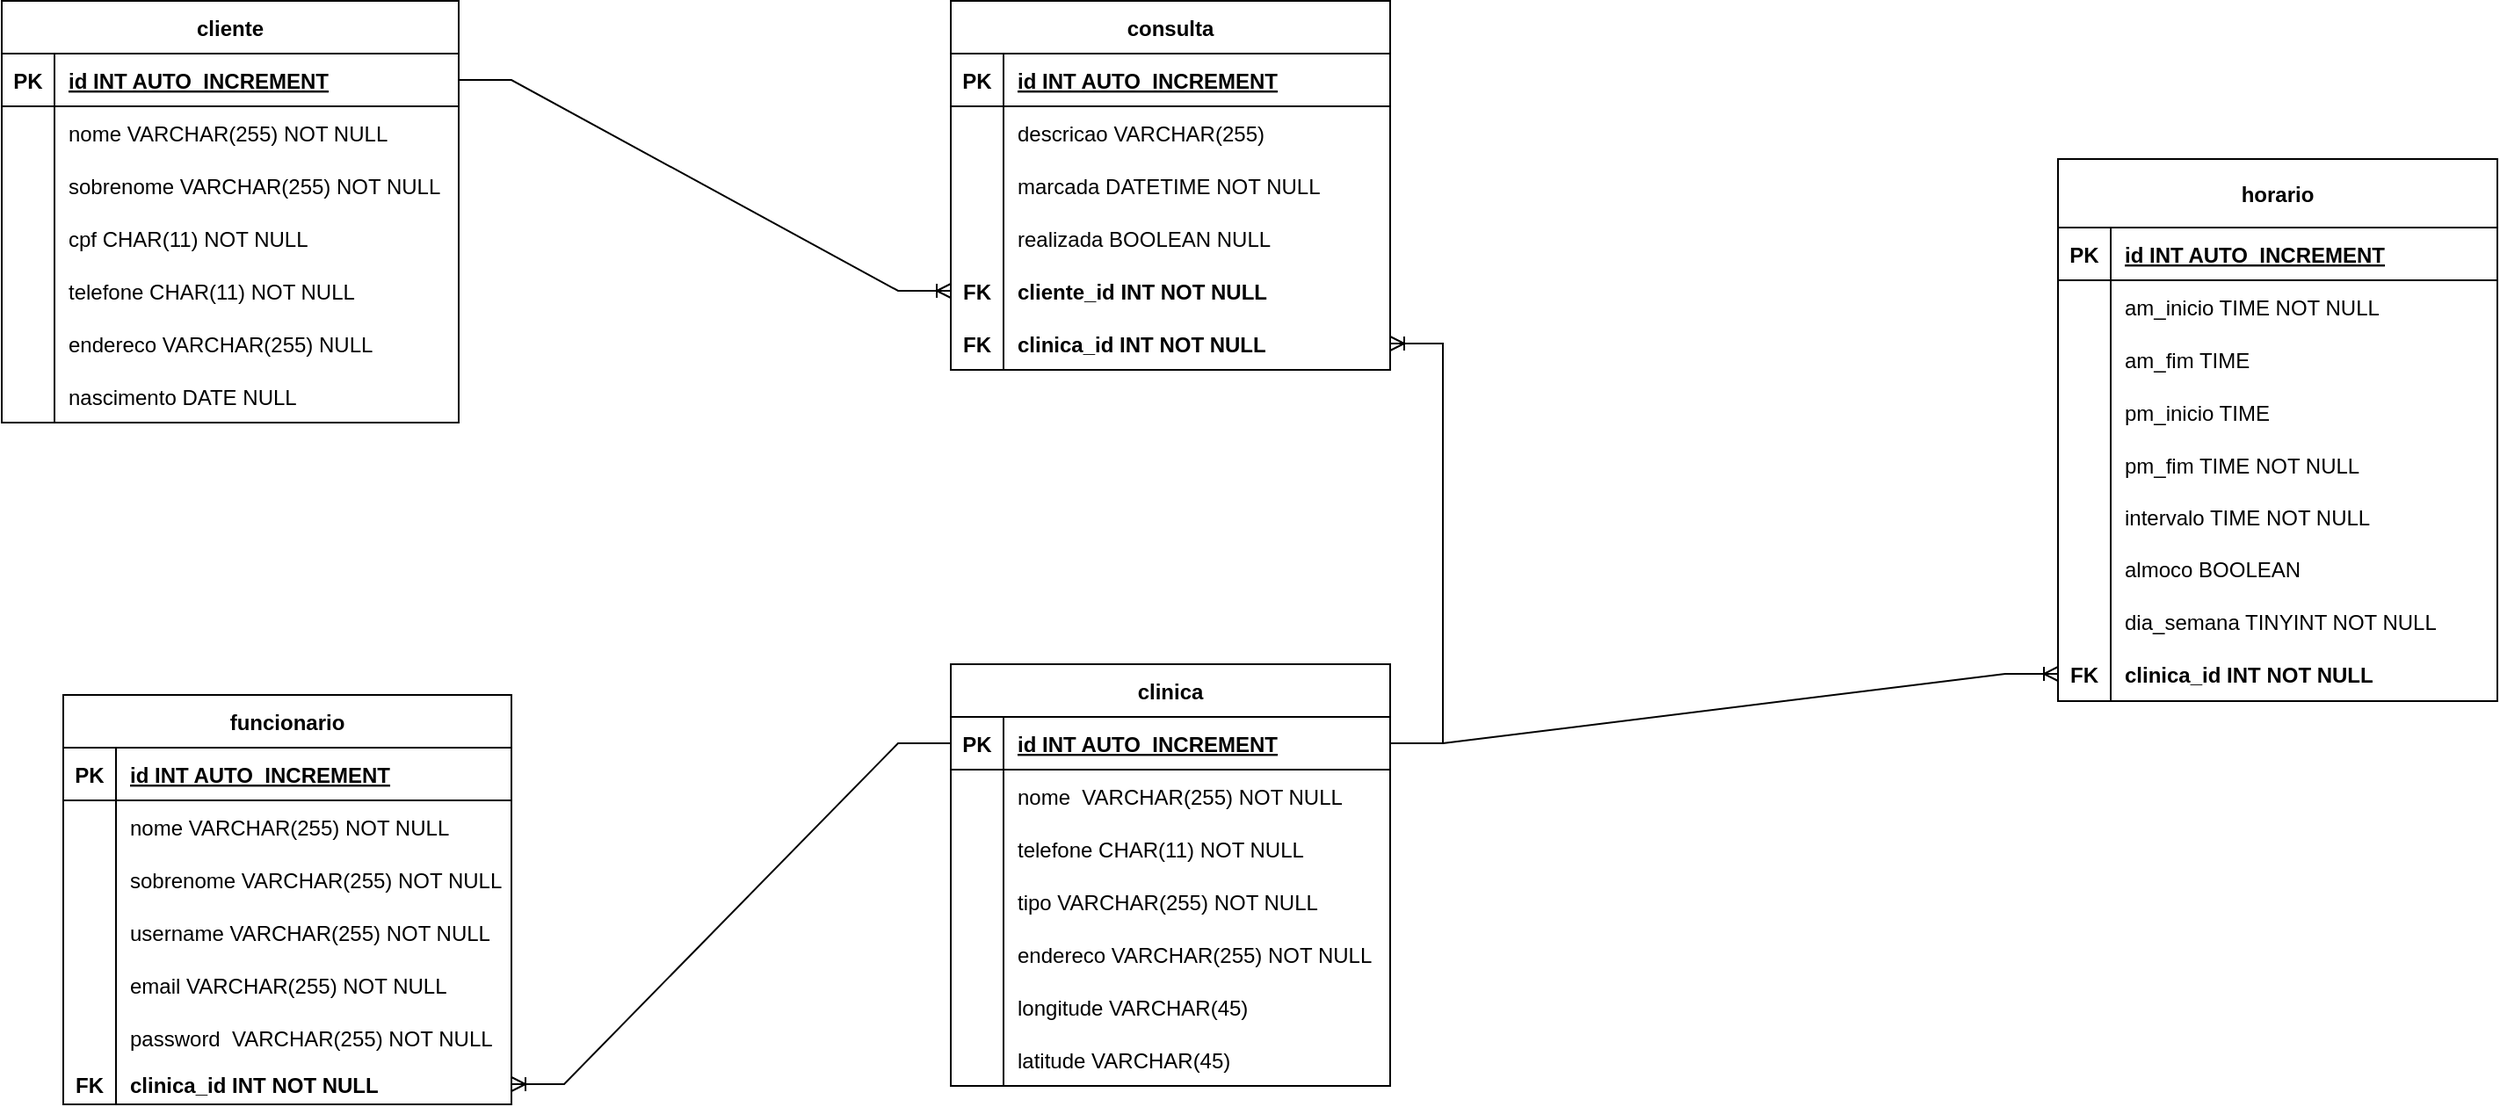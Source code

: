<mxfile version="15.8.2" type="google"><diagram id="R2lEEEUBdFMjLlhIrx00" name="MER"><mxGraphModel dx="868" dy="455" grid="1" gridSize="10" guides="1" tooltips="1" connect="1" arrows="1" fold="1" page="1" pageScale="1" pageWidth="850" pageHeight="1100" math="0" shadow="0" extFonts="Permanent Marker^https://fonts.googleapis.com/css?family=Permanent+Marker"><root><mxCell id="0"/><mxCell id="1" parent="0"/><mxCell id="C-vyLk0tnHw3VtMMgP7b-2" value="consulta" style="shape=table;startSize=30;container=1;collapsible=1;childLayout=tableLayout;fixedRows=1;rowLines=0;fontStyle=1;align=center;resizeLast=1;" parent="1" vertex="1"><mxGeometry x="1270" y="472.5" width="250" height="210" as="geometry"/></mxCell><mxCell id="C-vyLk0tnHw3VtMMgP7b-3" value="" style="shape=partialRectangle;collapsible=0;dropTarget=0;pointerEvents=0;fillColor=none;points=[[0,0.5],[1,0.5]];portConstraint=eastwest;top=0;left=0;right=0;bottom=1;" parent="C-vyLk0tnHw3VtMMgP7b-2" vertex="1"><mxGeometry y="30" width="250" height="30" as="geometry"/></mxCell><mxCell id="C-vyLk0tnHw3VtMMgP7b-4" value="PK" style="shape=partialRectangle;overflow=hidden;connectable=0;fillColor=none;top=0;left=0;bottom=0;right=0;fontStyle=1;" parent="C-vyLk0tnHw3VtMMgP7b-3" vertex="1"><mxGeometry width="30" height="30" as="geometry"><mxRectangle width="30" height="30" as="alternateBounds"/></mxGeometry></mxCell><mxCell id="C-vyLk0tnHw3VtMMgP7b-5" value="id INT AUTO_INCREMENT" style="shape=partialRectangle;overflow=hidden;connectable=0;fillColor=none;top=0;left=0;bottom=0;right=0;align=left;spacingLeft=6;fontStyle=5;" parent="C-vyLk0tnHw3VtMMgP7b-3" vertex="1"><mxGeometry x="30" width="220" height="30" as="geometry"><mxRectangle width="220" height="30" as="alternateBounds"/></mxGeometry></mxCell><mxCell id="Jrg6y_18fhUynGWBu3-9-132" value="" style="shape=partialRectangle;collapsible=0;dropTarget=0;pointerEvents=0;fillColor=none;points=[[0,0.5],[1,0.5]];portConstraint=eastwest;top=0;left=0;right=0;bottom=0;" parent="C-vyLk0tnHw3VtMMgP7b-2" vertex="1"><mxGeometry y="60" width="250" height="30" as="geometry"/></mxCell><mxCell id="Jrg6y_18fhUynGWBu3-9-133" value="" style="shape=partialRectangle;overflow=hidden;connectable=0;fillColor=none;top=0;left=0;bottom=0;right=0;" parent="Jrg6y_18fhUynGWBu3-9-132" vertex="1"><mxGeometry width="30" height="30" as="geometry"><mxRectangle width="30" height="30" as="alternateBounds"/></mxGeometry></mxCell><mxCell id="Jrg6y_18fhUynGWBu3-9-134" value="descricao VARCHAR(255)" style="shape=partialRectangle;overflow=hidden;connectable=0;fillColor=none;top=0;left=0;bottom=0;right=0;align=left;spacingLeft=6;" parent="Jrg6y_18fhUynGWBu3-9-132" vertex="1"><mxGeometry x="30" width="220" height="30" as="geometry"><mxRectangle width="220" height="30" as="alternateBounds"/></mxGeometry></mxCell><mxCell id="mAYj806wNg848ZsObqu0-6" value="" style="shape=partialRectangle;collapsible=0;dropTarget=0;pointerEvents=0;fillColor=none;points=[[0,0.5],[1,0.5]];portConstraint=eastwest;top=0;left=0;right=0;bottom=0;" parent="C-vyLk0tnHw3VtMMgP7b-2" vertex="1"><mxGeometry y="90" width="250" height="30" as="geometry"/></mxCell><mxCell id="mAYj806wNg848ZsObqu0-7" value="" style="shape=partialRectangle;overflow=hidden;connectable=0;fillColor=none;top=0;left=0;bottom=0;right=0;" parent="mAYj806wNg848ZsObqu0-6" vertex="1"><mxGeometry width="30" height="30" as="geometry"><mxRectangle width="30" height="30" as="alternateBounds"/></mxGeometry></mxCell><mxCell id="mAYj806wNg848ZsObqu0-8" value="marcada DATETIME NOT NULL" style="shape=partialRectangle;overflow=hidden;connectable=0;fillColor=none;top=0;left=0;bottom=0;right=0;align=left;spacingLeft=6;" parent="mAYj806wNg848ZsObqu0-6" vertex="1"><mxGeometry x="30" width="220" height="30" as="geometry"><mxRectangle width="220" height="30" as="alternateBounds"/></mxGeometry></mxCell><mxCell id="Jrg6y_18fhUynGWBu3-9-147" value="" style="shape=partialRectangle;collapsible=0;dropTarget=0;pointerEvents=0;fillColor=none;points=[[0,0.5],[1,0.5]];portConstraint=eastwest;top=0;left=0;right=0;bottom=0;" parent="C-vyLk0tnHw3VtMMgP7b-2" vertex="1"><mxGeometry y="120" width="250" height="30" as="geometry"/></mxCell><mxCell id="Jrg6y_18fhUynGWBu3-9-148" value="" style="shape=partialRectangle;overflow=hidden;connectable=0;fillColor=none;top=0;left=0;bottom=0;right=0;" parent="Jrg6y_18fhUynGWBu3-9-147" vertex="1"><mxGeometry width="30" height="30" as="geometry"><mxRectangle width="30" height="30" as="alternateBounds"/></mxGeometry></mxCell><mxCell id="Jrg6y_18fhUynGWBu3-9-149" value="realizada BOOLEAN NULL" style="shape=partialRectangle;overflow=hidden;connectable=0;fillColor=none;top=0;left=0;bottom=0;right=0;align=left;spacingLeft=6;" parent="Jrg6y_18fhUynGWBu3-9-147" vertex="1"><mxGeometry x="30" width="220" height="30" as="geometry"><mxRectangle width="220" height="30" as="alternateBounds"/></mxGeometry></mxCell><mxCell id="C-vyLk0tnHw3VtMMgP7b-6" value="" style="shape=partialRectangle;collapsible=0;dropTarget=0;pointerEvents=0;fillColor=none;points=[[0,0.5],[1,0.5]];portConstraint=eastwest;top=0;left=0;right=0;bottom=0;" parent="C-vyLk0tnHw3VtMMgP7b-2" vertex="1"><mxGeometry y="150" width="250" height="30" as="geometry"/></mxCell><mxCell id="C-vyLk0tnHw3VtMMgP7b-7" value="FK" style="shape=partialRectangle;overflow=hidden;connectable=0;fillColor=none;top=0;left=0;bottom=0;right=0;fontStyle=1" parent="C-vyLk0tnHw3VtMMgP7b-6" vertex="1"><mxGeometry width="30" height="30" as="geometry"><mxRectangle width="30" height="30" as="alternateBounds"/></mxGeometry></mxCell><mxCell id="C-vyLk0tnHw3VtMMgP7b-8" value="cliente_id INT NOT NULL    " style="shape=partialRectangle;overflow=hidden;connectable=0;fillColor=none;top=0;left=0;bottom=0;right=0;align=left;spacingLeft=6;fontStyle=1" parent="C-vyLk0tnHw3VtMMgP7b-6" vertex="1"><mxGeometry x="30" width="220" height="30" as="geometry"><mxRectangle width="220" height="30" as="alternateBounds"/></mxGeometry></mxCell><mxCell id="C-vyLk0tnHw3VtMMgP7b-9" value="" style="shape=partialRectangle;collapsible=0;dropTarget=0;pointerEvents=0;fillColor=none;points=[[0,0.5],[1,0.5]];portConstraint=eastwest;top=0;left=0;right=0;bottom=0;" parent="C-vyLk0tnHw3VtMMgP7b-2" vertex="1"><mxGeometry y="180" width="250" height="30" as="geometry"/></mxCell><mxCell id="C-vyLk0tnHw3VtMMgP7b-10" value="FK" style="shape=partialRectangle;overflow=hidden;connectable=0;fillColor=none;top=0;left=0;bottom=0;right=0;fontStyle=1" parent="C-vyLk0tnHw3VtMMgP7b-9" vertex="1"><mxGeometry width="30" height="30" as="geometry"><mxRectangle width="30" height="30" as="alternateBounds"/></mxGeometry></mxCell><mxCell id="C-vyLk0tnHw3VtMMgP7b-11" value="clinica_id INT NOT NULL" style="shape=partialRectangle;overflow=hidden;connectable=0;fillColor=none;top=0;left=0;bottom=0;right=0;align=left;spacingLeft=6;fontStyle=1" parent="C-vyLk0tnHw3VtMMgP7b-9" vertex="1"><mxGeometry x="30" width="220" height="30" as="geometry"><mxRectangle width="220" height="30" as="alternateBounds"/></mxGeometry></mxCell><mxCell id="C-vyLk0tnHw3VtMMgP7b-23" value="cliente" style="shape=table;startSize=30;container=1;collapsible=1;childLayout=tableLayout;fixedRows=1;rowLines=0;fontStyle=1;align=center;resizeLast=1;" parent="1" vertex="1"><mxGeometry x="730" y="472.5" width="260" height="240" as="geometry"><mxRectangle x="750" y="467.5" width="70" height="30" as="alternateBounds"/></mxGeometry></mxCell><mxCell id="C-vyLk0tnHw3VtMMgP7b-24" value="" style="shape=partialRectangle;collapsible=0;dropTarget=0;pointerEvents=0;fillColor=none;points=[[0,0.5],[1,0.5]];portConstraint=eastwest;top=0;left=0;right=0;bottom=1;" parent="C-vyLk0tnHw3VtMMgP7b-23" vertex="1"><mxGeometry y="30" width="260" height="30" as="geometry"/></mxCell><mxCell id="C-vyLk0tnHw3VtMMgP7b-25" value="PK" style="shape=partialRectangle;overflow=hidden;connectable=0;fillColor=none;top=0;left=0;bottom=0;right=0;fontStyle=1;" parent="C-vyLk0tnHw3VtMMgP7b-24" vertex="1"><mxGeometry width="30" height="30" as="geometry"><mxRectangle width="30" height="30" as="alternateBounds"/></mxGeometry></mxCell><mxCell id="C-vyLk0tnHw3VtMMgP7b-26" value="id INT AUTO_INCREMENT" style="shape=partialRectangle;overflow=hidden;connectable=0;fillColor=none;top=0;left=0;bottom=0;right=0;align=left;spacingLeft=6;fontStyle=5;" parent="C-vyLk0tnHw3VtMMgP7b-24" vertex="1"><mxGeometry x="30" width="230" height="30" as="geometry"><mxRectangle width="230" height="30" as="alternateBounds"/></mxGeometry></mxCell><mxCell id="C-vyLk0tnHw3VtMMgP7b-27" value="" style="shape=partialRectangle;collapsible=0;dropTarget=0;pointerEvents=0;fillColor=none;points=[[0,0.5],[1,0.5]];portConstraint=eastwest;top=0;left=0;right=0;bottom=0;" parent="C-vyLk0tnHw3VtMMgP7b-23" vertex="1"><mxGeometry y="60" width="260" height="30" as="geometry"/></mxCell><mxCell id="C-vyLk0tnHw3VtMMgP7b-28" value="" style="shape=partialRectangle;overflow=hidden;connectable=0;fillColor=none;top=0;left=0;bottom=0;right=0;" parent="C-vyLk0tnHw3VtMMgP7b-27" vertex="1"><mxGeometry width="30" height="30" as="geometry"><mxRectangle width="30" height="30" as="alternateBounds"/></mxGeometry></mxCell><mxCell id="C-vyLk0tnHw3VtMMgP7b-29" value="nome VARCHAR(255) NOT NULL" style="shape=partialRectangle;overflow=hidden;connectable=0;fillColor=none;top=0;left=0;bottom=0;right=0;align=left;spacingLeft=6;" parent="C-vyLk0tnHw3VtMMgP7b-27" vertex="1"><mxGeometry x="30" width="230" height="30" as="geometry"><mxRectangle width="230" height="30" as="alternateBounds"/></mxGeometry></mxCell><mxCell id="w-RM9jimbzIFZp2fgbbU-10" value="" style="shape=partialRectangle;collapsible=0;dropTarget=0;pointerEvents=0;fillColor=none;points=[[0,0.5],[1,0.5]];portConstraint=eastwest;top=0;left=0;right=0;bottom=0;" vertex="1" parent="C-vyLk0tnHw3VtMMgP7b-23"><mxGeometry y="90" width="260" height="30" as="geometry"/></mxCell><mxCell id="w-RM9jimbzIFZp2fgbbU-11" value="" style="shape=partialRectangle;overflow=hidden;connectable=0;fillColor=none;top=0;left=0;bottom=0;right=0;" vertex="1" parent="w-RM9jimbzIFZp2fgbbU-10"><mxGeometry width="30" height="30" as="geometry"><mxRectangle width="30" height="30" as="alternateBounds"/></mxGeometry></mxCell><mxCell id="w-RM9jimbzIFZp2fgbbU-12" value="sobrenome VARCHAR(255) NOT NULL" style="shape=partialRectangle;overflow=hidden;connectable=0;fillColor=none;top=0;left=0;bottom=0;right=0;align=left;spacingLeft=6;" vertex="1" parent="w-RM9jimbzIFZp2fgbbU-10"><mxGeometry x="30" width="230" height="30" as="geometry"><mxRectangle width="230" height="30" as="alternateBounds"/></mxGeometry></mxCell><mxCell id="Jrg6y_18fhUynGWBu3-9-112" value="" style="shape=partialRectangle;collapsible=0;dropTarget=0;pointerEvents=0;fillColor=none;points=[[0,0.5],[1,0.5]];portConstraint=eastwest;top=0;left=0;right=0;bottom=0;" parent="C-vyLk0tnHw3VtMMgP7b-23" vertex="1"><mxGeometry y="120" width="260" height="30" as="geometry"/></mxCell><mxCell id="Jrg6y_18fhUynGWBu3-9-113" value="" style="shape=partialRectangle;overflow=hidden;connectable=0;fillColor=none;top=0;left=0;bottom=0;right=0;" parent="Jrg6y_18fhUynGWBu3-9-112" vertex="1"><mxGeometry width="30" height="30" as="geometry"><mxRectangle width="30" height="30" as="alternateBounds"/></mxGeometry></mxCell><mxCell id="Jrg6y_18fhUynGWBu3-9-114" value="cpf CHAR(11) NOT NULL" style="shape=partialRectangle;overflow=hidden;connectable=0;fillColor=none;top=0;left=0;bottom=0;right=0;align=left;spacingLeft=6;" parent="Jrg6y_18fhUynGWBu3-9-112" vertex="1"><mxGeometry x="30" width="230" height="30" as="geometry"><mxRectangle width="230" height="30" as="alternateBounds"/></mxGeometry></mxCell><mxCell id="Jrg6y_18fhUynGWBu3-9-115" value="" style="shape=partialRectangle;collapsible=0;dropTarget=0;pointerEvents=0;fillColor=none;points=[[0,0.5],[1,0.5]];portConstraint=eastwest;top=0;left=0;right=0;bottom=0;" parent="C-vyLk0tnHw3VtMMgP7b-23" vertex="1"><mxGeometry y="150" width="260" height="30" as="geometry"/></mxCell><mxCell id="Jrg6y_18fhUynGWBu3-9-116" value="" style="shape=partialRectangle;overflow=hidden;connectable=0;fillColor=none;top=0;left=0;bottom=0;right=0;" parent="Jrg6y_18fhUynGWBu3-9-115" vertex="1"><mxGeometry width="30" height="30" as="geometry"><mxRectangle width="30" height="30" as="alternateBounds"/></mxGeometry></mxCell><mxCell id="Jrg6y_18fhUynGWBu3-9-117" value="telefone CHAR(11) NOT NULL" style="shape=partialRectangle;overflow=hidden;connectable=0;fillColor=none;top=0;left=0;bottom=0;right=0;align=left;spacingLeft=6;" parent="Jrg6y_18fhUynGWBu3-9-115" vertex="1"><mxGeometry x="30" width="230" height="30" as="geometry"><mxRectangle width="230" height="30" as="alternateBounds"/></mxGeometry></mxCell><mxCell id="Jrg6y_18fhUynGWBu3-9-141" value="" style="shape=partialRectangle;collapsible=0;dropTarget=0;pointerEvents=0;fillColor=none;points=[[0,0.5],[1,0.5]];portConstraint=eastwest;top=0;left=0;right=0;bottom=0;" parent="C-vyLk0tnHw3VtMMgP7b-23" vertex="1"><mxGeometry y="180" width="260" height="30" as="geometry"/></mxCell><mxCell id="Jrg6y_18fhUynGWBu3-9-142" value="" style="shape=partialRectangle;overflow=hidden;connectable=0;fillColor=none;top=0;left=0;bottom=0;right=0;" parent="Jrg6y_18fhUynGWBu3-9-141" vertex="1"><mxGeometry width="30" height="30" as="geometry"><mxRectangle width="30" height="30" as="alternateBounds"/></mxGeometry></mxCell><mxCell id="Jrg6y_18fhUynGWBu3-9-143" value="endereco VARCHAR(255) NULL" style="shape=partialRectangle;overflow=hidden;connectable=0;fillColor=none;top=0;left=0;bottom=0;right=0;align=left;spacingLeft=6;" parent="Jrg6y_18fhUynGWBu3-9-141" vertex="1"><mxGeometry x="30" width="230" height="30" as="geometry"><mxRectangle width="230" height="30" as="alternateBounds"/></mxGeometry></mxCell><mxCell id="Jrg6y_18fhUynGWBu3-9-172" value="" style="shape=partialRectangle;collapsible=0;dropTarget=0;pointerEvents=0;fillColor=none;points=[[0,0.5],[1,0.5]];portConstraint=eastwest;top=0;left=0;right=0;bottom=0;" parent="C-vyLk0tnHw3VtMMgP7b-23" vertex="1"><mxGeometry y="210" width="260" height="30" as="geometry"/></mxCell><mxCell id="Jrg6y_18fhUynGWBu3-9-173" value="" style="shape=partialRectangle;overflow=hidden;connectable=0;fillColor=none;top=0;left=0;bottom=0;right=0;" parent="Jrg6y_18fhUynGWBu3-9-172" vertex="1"><mxGeometry width="30" height="30" as="geometry"><mxRectangle width="30" height="30" as="alternateBounds"/></mxGeometry></mxCell><mxCell id="Jrg6y_18fhUynGWBu3-9-174" value="nascimento DATE NULL" style="shape=partialRectangle;overflow=hidden;connectable=0;fillColor=none;top=0;left=0;bottom=0;right=0;align=left;spacingLeft=6;" parent="Jrg6y_18fhUynGWBu3-9-172" vertex="1"><mxGeometry x="30" width="230" height="30" as="geometry"><mxRectangle width="230" height="30" as="alternateBounds"/></mxGeometry></mxCell><mxCell id="VEkFqtsYX1iRL0LM-_uy-5" value="clinica" style="shape=table;startSize=30;container=1;collapsible=1;childLayout=tableLayout;fixedRows=1;rowLines=0;fontStyle=1;align=center;resizeLast=1;" parent="1" vertex="1"><mxGeometry x="1270" y="850" width="250" height="240" as="geometry"/></mxCell><mxCell id="VEkFqtsYX1iRL0LM-_uy-6" value="" style="shape=partialRectangle;collapsible=0;dropTarget=0;pointerEvents=0;fillColor=none;points=[[0,0.5],[1,0.5]];portConstraint=eastwest;top=0;left=0;right=0;bottom=1;" parent="VEkFqtsYX1iRL0LM-_uy-5" vertex="1"><mxGeometry y="30" width="250" height="30" as="geometry"/></mxCell><mxCell id="VEkFqtsYX1iRL0LM-_uy-7" value="PK" style="shape=partialRectangle;overflow=hidden;connectable=0;fillColor=none;top=0;left=0;bottom=0;right=0;fontStyle=1;" parent="VEkFqtsYX1iRL0LM-_uy-6" vertex="1"><mxGeometry width="30" height="30" as="geometry"><mxRectangle width="30" height="30" as="alternateBounds"/></mxGeometry></mxCell><mxCell id="VEkFqtsYX1iRL0LM-_uy-8" value="id INT AUTO_INCREMENT" style="shape=partialRectangle;overflow=hidden;connectable=0;fillColor=none;top=0;left=0;bottom=0;right=0;align=left;spacingLeft=6;fontStyle=5;" parent="VEkFqtsYX1iRL0LM-_uy-6" vertex="1"><mxGeometry x="30" width="220" height="30" as="geometry"><mxRectangle width="220" height="30" as="alternateBounds"/></mxGeometry></mxCell><mxCell id="VEkFqtsYX1iRL0LM-_uy-9" value="" style="shape=partialRectangle;collapsible=0;dropTarget=0;pointerEvents=0;fillColor=none;points=[[0,0.5],[1,0.5]];portConstraint=eastwest;top=0;left=0;right=0;bottom=0;" parent="VEkFqtsYX1iRL0LM-_uy-5" vertex="1"><mxGeometry y="60" width="250" height="30" as="geometry"/></mxCell><mxCell id="VEkFqtsYX1iRL0LM-_uy-10" value="" style="shape=partialRectangle;overflow=hidden;connectable=0;fillColor=none;top=0;left=0;bottom=0;right=0;" parent="VEkFqtsYX1iRL0LM-_uy-9" vertex="1"><mxGeometry width="30" height="30" as="geometry"><mxRectangle width="30" height="30" as="alternateBounds"/></mxGeometry></mxCell><mxCell id="VEkFqtsYX1iRL0LM-_uy-11" value="nome  VARCHAR(255) NOT NULL" style="shape=partialRectangle;overflow=hidden;connectable=0;fillColor=none;top=0;left=0;bottom=0;right=0;align=left;spacingLeft=6;" parent="VEkFqtsYX1iRL0LM-_uy-9" vertex="1"><mxGeometry x="30" width="220" height="30" as="geometry"><mxRectangle width="220" height="30" as="alternateBounds"/></mxGeometry></mxCell><mxCell id="VEkFqtsYX1iRL0LM-_uy-12" value="" style="shape=partialRectangle;collapsible=0;dropTarget=0;pointerEvents=0;fillColor=none;points=[[0,0.5],[1,0.5]];portConstraint=eastwest;top=0;left=0;right=0;bottom=0;" parent="VEkFqtsYX1iRL0LM-_uy-5" vertex="1"><mxGeometry y="90" width="250" height="30" as="geometry"/></mxCell><mxCell id="VEkFqtsYX1iRL0LM-_uy-13" value="" style="shape=partialRectangle;overflow=hidden;connectable=0;fillColor=none;top=0;left=0;bottom=0;right=0;" parent="VEkFqtsYX1iRL0LM-_uy-12" vertex="1"><mxGeometry width="30" height="30" as="geometry"><mxRectangle width="30" height="30" as="alternateBounds"/></mxGeometry></mxCell><mxCell id="VEkFqtsYX1iRL0LM-_uy-14" value="telefone CHAR(11) NOT NULL" style="shape=partialRectangle;overflow=hidden;connectable=0;fillColor=none;top=0;left=0;bottom=0;right=0;align=left;spacingLeft=6;" parent="VEkFqtsYX1iRL0LM-_uy-12" vertex="1"><mxGeometry x="30" width="220" height="30" as="geometry"><mxRectangle width="220" height="30" as="alternateBounds"/></mxGeometry></mxCell><mxCell id="Jrg6y_18fhUynGWBu3-9-175" value="" style="shape=partialRectangle;collapsible=0;dropTarget=0;pointerEvents=0;fillColor=none;points=[[0,0.5],[1,0.5]];portConstraint=eastwest;top=0;left=0;right=0;bottom=0;" parent="VEkFqtsYX1iRL0LM-_uy-5" vertex="1"><mxGeometry y="120" width="250" height="30" as="geometry"/></mxCell><mxCell id="Jrg6y_18fhUynGWBu3-9-176" value="" style="shape=partialRectangle;overflow=hidden;connectable=0;fillColor=none;top=0;left=0;bottom=0;right=0;" parent="Jrg6y_18fhUynGWBu3-9-175" vertex="1"><mxGeometry width="30" height="30" as="geometry"><mxRectangle width="30" height="30" as="alternateBounds"/></mxGeometry></mxCell><mxCell id="Jrg6y_18fhUynGWBu3-9-177" value="tipo VARCHAR(255) NOT NULL" style="shape=partialRectangle;overflow=hidden;connectable=0;fillColor=none;top=0;left=0;bottom=0;right=0;align=left;spacingLeft=6;" parent="Jrg6y_18fhUynGWBu3-9-175" vertex="1"><mxGeometry x="30" width="220" height="30" as="geometry"><mxRectangle width="220" height="30" as="alternateBounds"/></mxGeometry></mxCell><mxCell id="Jrg6y_18fhUynGWBu3-9-178" value="" style="shape=partialRectangle;collapsible=0;dropTarget=0;pointerEvents=0;fillColor=none;points=[[0,0.5],[1,0.5]];portConstraint=eastwest;top=0;left=0;right=0;bottom=0;" parent="VEkFqtsYX1iRL0LM-_uy-5" vertex="1"><mxGeometry y="150" width="250" height="30" as="geometry"/></mxCell><mxCell id="Jrg6y_18fhUynGWBu3-9-179" value="" style="shape=partialRectangle;overflow=hidden;connectable=0;fillColor=none;top=0;left=0;bottom=0;right=0;" parent="Jrg6y_18fhUynGWBu3-9-178" vertex="1"><mxGeometry width="30" height="30" as="geometry"><mxRectangle width="30" height="30" as="alternateBounds"/></mxGeometry></mxCell><mxCell id="Jrg6y_18fhUynGWBu3-9-180" value="endereco VARCHAR(255) NOT NULL" style="shape=partialRectangle;overflow=hidden;connectable=0;fillColor=none;top=0;left=0;bottom=0;right=0;align=left;spacingLeft=6;" parent="Jrg6y_18fhUynGWBu3-9-178" vertex="1"><mxGeometry x="30" width="220" height="30" as="geometry"><mxRectangle width="220" height="30" as="alternateBounds"/></mxGeometry></mxCell><mxCell id="Jrg6y_18fhUynGWBu3-9-181" value="" style="shape=partialRectangle;collapsible=0;dropTarget=0;pointerEvents=0;fillColor=none;points=[[0,0.5],[1,0.5]];portConstraint=eastwest;top=0;left=0;right=0;bottom=0;" parent="VEkFqtsYX1iRL0LM-_uy-5" vertex="1"><mxGeometry y="180" width="250" height="30" as="geometry"/></mxCell><mxCell id="Jrg6y_18fhUynGWBu3-9-182" value="" style="shape=partialRectangle;overflow=hidden;connectable=0;fillColor=none;top=0;left=0;bottom=0;right=0;" parent="Jrg6y_18fhUynGWBu3-9-181" vertex="1"><mxGeometry width="30" height="30" as="geometry"><mxRectangle width="30" height="30" as="alternateBounds"/></mxGeometry></mxCell><mxCell id="Jrg6y_18fhUynGWBu3-9-183" value="longitude VARCHAR(45)" style="shape=partialRectangle;overflow=hidden;connectable=0;fillColor=none;top=0;left=0;bottom=0;right=0;align=left;spacingLeft=6;" parent="Jrg6y_18fhUynGWBu3-9-181" vertex="1"><mxGeometry x="30" width="220" height="30" as="geometry"><mxRectangle width="220" height="30" as="alternateBounds"/></mxGeometry></mxCell><mxCell id="Jrg6y_18fhUynGWBu3-9-184" value="" style="shape=partialRectangle;collapsible=0;dropTarget=0;pointerEvents=0;fillColor=none;points=[[0,0.5],[1,0.5]];portConstraint=eastwest;top=0;left=0;right=0;bottom=0;" parent="VEkFqtsYX1iRL0LM-_uy-5" vertex="1"><mxGeometry y="210" width="250" height="30" as="geometry"/></mxCell><mxCell id="Jrg6y_18fhUynGWBu3-9-185" value="" style="shape=partialRectangle;overflow=hidden;connectable=0;fillColor=none;top=0;left=0;bottom=0;right=0;" parent="Jrg6y_18fhUynGWBu3-9-184" vertex="1"><mxGeometry width="30" height="30" as="geometry"><mxRectangle width="30" height="30" as="alternateBounds"/></mxGeometry></mxCell><mxCell id="Jrg6y_18fhUynGWBu3-9-186" value="latitude VARCHAR(45)" style="shape=partialRectangle;overflow=hidden;connectable=0;fillColor=none;top=0;left=0;bottom=0;right=0;align=left;spacingLeft=6;" parent="Jrg6y_18fhUynGWBu3-9-184" vertex="1"><mxGeometry x="30" width="220" height="30" as="geometry"><mxRectangle width="220" height="30" as="alternateBounds"/></mxGeometry></mxCell><mxCell id="mAYj806wNg848ZsObqu0-2" value="horario" style="shape=table;startSize=39;container=1;collapsible=1;childLayout=tableLayout;fixedRows=1;rowLines=0;fontStyle=1;align=center;resizeLast=1;" parent="1" vertex="1"><mxGeometry x="1900" y="562.5" width="250" height="308.5" as="geometry"/></mxCell><mxCell id="mAYj806wNg848ZsObqu0-3" value="" style="shape=partialRectangle;collapsible=0;dropTarget=0;pointerEvents=0;fillColor=none;points=[[0,0.5],[1,0.5]];portConstraint=eastwest;top=0;left=0;right=0;bottom=1;" parent="mAYj806wNg848ZsObqu0-2" vertex="1"><mxGeometry y="39" width="250" height="30" as="geometry"/></mxCell><mxCell id="mAYj806wNg848ZsObqu0-4" value="PK" style="shape=partialRectangle;overflow=hidden;connectable=0;fillColor=none;top=0;left=0;bottom=0;right=0;fontStyle=1;" parent="mAYj806wNg848ZsObqu0-3" vertex="1"><mxGeometry width="30" height="30" as="geometry"><mxRectangle width="30" height="30" as="alternateBounds"/></mxGeometry></mxCell><mxCell id="mAYj806wNg848ZsObqu0-5" value="id INT AUTO_INCREMENT" style="shape=partialRectangle;overflow=hidden;connectable=0;fillColor=none;top=0;left=0;bottom=0;right=0;align=left;spacingLeft=6;fontStyle=5;" parent="mAYj806wNg848ZsObqu0-3" vertex="1"><mxGeometry x="30" width="220" height="30" as="geometry"><mxRectangle width="220" height="30" as="alternateBounds"/></mxGeometry></mxCell><mxCell id="mAYj806wNg848ZsObqu0-9" value="" style="shape=partialRectangle;collapsible=0;dropTarget=0;pointerEvents=0;fillColor=none;points=[[0,0.5],[1,0.5]];portConstraint=eastwest;top=0;left=0;right=0;bottom=0;" parent="mAYj806wNg848ZsObqu0-2" vertex="1"><mxGeometry y="69" width="250" height="30" as="geometry"/></mxCell><mxCell id="mAYj806wNg848ZsObqu0-10" value="" style="shape=partialRectangle;overflow=hidden;connectable=0;fillColor=none;top=0;left=0;bottom=0;right=0;" parent="mAYj806wNg848ZsObqu0-9" vertex="1"><mxGeometry width="30" height="30" as="geometry"><mxRectangle width="30" height="30" as="alternateBounds"/></mxGeometry></mxCell><mxCell id="mAYj806wNg848ZsObqu0-11" value="am_inicio TIME NOT NULL" style="shape=partialRectangle;overflow=hidden;connectable=0;fillColor=none;top=0;left=0;bottom=0;right=0;align=left;spacingLeft=6;" parent="mAYj806wNg848ZsObqu0-9" vertex="1"><mxGeometry x="30" width="220" height="30" as="geometry"><mxRectangle width="220" height="30" as="alternateBounds"/></mxGeometry></mxCell><mxCell id="Jrg6y_18fhUynGWBu3-9-150" value="" style="shape=partialRectangle;collapsible=0;dropTarget=0;pointerEvents=0;fillColor=none;points=[[0,0.5],[1,0.5]];portConstraint=eastwest;top=0;left=0;right=0;bottom=0;" parent="mAYj806wNg848ZsObqu0-2" vertex="1"><mxGeometry y="99" width="250" height="30" as="geometry"/></mxCell><mxCell id="Jrg6y_18fhUynGWBu3-9-151" value="" style="shape=partialRectangle;overflow=hidden;connectable=0;fillColor=none;top=0;left=0;bottom=0;right=0;" parent="Jrg6y_18fhUynGWBu3-9-150" vertex="1"><mxGeometry width="30" height="30" as="geometry"><mxRectangle width="30" height="30" as="alternateBounds"/></mxGeometry></mxCell><mxCell id="Jrg6y_18fhUynGWBu3-9-152" value="am_fim TIME" style="shape=partialRectangle;overflow=hidden;connectable=0;fillColor=none;top=0;left=0;bottom=0;right=0;align=left;spacingLeft=6;" parent="Jrg6y_18fhUynGWBu3-9-150" vertex="1"><mxGeometry x="30" width="220" height="30" as="geometry"><mxRectangle width="220" height="30" as="alternateBounds"/></mxGeometry></mxCell><mxCell id="Jrg6y_18fhUynGWBu3-9-153" value="" style="shape=partialRectangle;collapsible=0;dropTarget=0;pointerEvents=0;fillColor=none;points=[[0,0.5],[1,0.5]];portConstraint=eastwest;top=0;left=0;right=0;bottom=0;" parent="mAYj806wNg848ZsObqu0-2" vertex="1"><mxGeometry y="129" width="250" height="30" as="geometry"/></mxCell><mxCell id="Jrg6y_18fhUynGWBu3-9-154" value="" style="shape=partialRectangle;overflow=hidden;connectable=0;fillColor=none;top=0;left=0;bottom=0;right=0;" parent="Jrg6y_18fhUynGWBu3-9-153" vertex="1"><mxGeometry width="30" height="30" as="geometry"><mxRectangle width="30" height="30" as="alternateBounds"/></mxGeometry></mxCell><mxCell id="Jrg6y_18fhUynGWBu3-9-155" value="pm_inicio TIME" style="shape=partialRectangle;overflow=hidden;connectable=0;fillColor=none;top=0;left=0;bottom=0;right=0;align=left;spacingLeft=6;" parent="Jrg6y_18fhUynGWBu3-9-153" vertex="1"><mxGeometry x="30" width="220" height="30" as="geometry"><mxRectangle width="220" height="30" as="alternateBounds"/></mxGeometry></mxCell><mxCell id="Jrg6y_18fhUynGWBu3-9-156" value="" style="shape=partialRectangle;collapsible=0;dropTarget=0;pointerEvents=0;fillColor=none;points=[[0,0.5],[1,0.5]];portConstraint=eastwest;top=0;left=0;right=0;bottom=0;" parent="mAYj806wNg848ZsObqu0-2" vertex="1"><mxGeometry y="159" width="250" height="30" as="geometry"/></mxCell><mxCell id="Jrg6y_18fhUynGWBu3-9-157" value="" style="shape=partialRectangle;overflow=hidden;connectable=0;fillColor=none;top=0;left=0;bottom=0;right=0;" parent="Jrg6y_18fhUynGWBu3-9-156" vertex="1"><mxGeometry width="30" height="30" as="geometry"><mxRectangle width="30" height="30" as="alternateBounds"/></mxGeometry></mxCell><mxCell id="Jrg6y_18fhUynGWBu3-9-158" value="pm_fim TIME NOT NULL" style="shape=partialRectangle;overflow=hidden;connectable=0;fillColor=none;top=0;left=0;bottom=0;right=0;align=left;spacingLeft=6;" parent="Jrg6y_18fhUynGWBu3-9-156" vertex="1"><mxGeometry x="30" width="220" height="30" as="geometry"><mxRectangle width="220" height="30" as="alternateBounds"/></mxGeometry></mxCell><mxCell id="Jrg6y_18fhUynGWBu3-9-159" value="" style="shape=partialRectangle;collapsible=0;dropTarget=0;pointerEvents=0;fillColor=none;points=[[0,0.5],[1,0.5]];portConstraint=eastwest;top=0;left=0;right=0;bottom=0;" parent="mAYj806wNg848ZsObqu0-2" vertex="1"><mxGeometry y="189" width="250" height="29" as="geometry"/></mxCell><mxCell id="Jrg6y_18fhUynGWBu3-9-160" value="" style="shape=partialRectangle;overflow=hidden;connectable=0;fillColor=none;top=0;left=0;bottom=0;right=0;" parent="Jrg6y_18fhUynGWBu3-9-159" vertex="1"><mxGeometry width="30" height="29" as="geometry"><mxRectangle width="30" height="29" as="alternateBounds"/></mxGeometry></mxCell><mxCell id="Jrg6y_18fhUynGWBu3-9-161" value="intervalo TIME NOT NULL" style="shape=partialRectangle;overflow=hidden;connectable=0;fillColor=none;top=0;left=0;bottom=0;right=0;align=left;spacingLeft=6;" parent="Jrg6y_18fhUynGWBu3-9-159" vertex="1"><mxGeometry x="30" width="220" height="29" as="geometry"><mxRectangle width="220" height="29" as="alternateBounds"/></mxGeometry></mxCell><mxCell id="Jrg6y_18fhUynGWBu3-9-162" value="" style="shape=partialRectangle;collapsible=0;dropTarget=0;pointerEvents=0;fillColor=none;points=[[0,0.5],[1,0.5]];portConstraint=eastwest;top=0;left=0;right=0;bottom=0;" parent="mAYj806wNg848ZsObqu0-2" vertex="1"><mxGeometry y="218" width="250" height="30" as="geometry"/></mxCell><mxCell id="Jrg6y_18fhUynGWBu3-9-163" value="" style="shape=partialRectangle;overflow=hidden;connectable=0;fillColor=none;top=0;left=0;bottom=0;right=0;" parent="Jrg6y_18fhUynGWBu3-9-162" vertex="1"><mxGeometry width="30" height="30" as="geometry"><mxRectangle width="30" height="30" as="alternateBounds"/></mxGeometry></mxCell><mxCell id="Jrg6y_18fhUynGWBu3-9-164" value="almoco BOOLEAN " style="shape=partialRectangle;overflow=hidden;connectable=0;fillColor=none;top=0;left=0;bottom=0;right=0;align=left;spacingLeft=6;" parent="Jrg6y_18fhUynGWBu3-9-162" vertex="1"><mxGeometry x="30" width="220" height="30" as="geometry"><mxRectangle width="220" height="30" as="alternateBounds"/></mxGeometry></mxCell><mxCell id="Jrg6y_18fhUynGWBu3-9-168" value="" style="shape=partialRectangle;collapsible=0;dropTarget=0;pointerEvents=0;fillColor=none;points=[[0,0.5],[1,0.5]];portConstraint=eastwest;top=0;left=0;right=0;bottom=0;" parent="mAYj806wNg848ZsObqu0-2" vertex="1"><mxGeometry y="248" width="250" height="30" as="geometry"/></mxCell><mxCell id="Jrg6y_18fhUynGWBu3-9-169" value="" style="shape=partialRectangle;overflow=hidden;connectable=0;fillColor=none;top=0;left=0;bottom=0;right=0;" parent="Jrg6y_18fhUynGWBu3-9-168" vertex="1"><mxGeometry width="30" height="30" as="geometry"><mxRectangle width="30" height="30" as="alternateBounds"/></mxGeometry></mxCell><mxCell id="Jrg6y_18fhUynGWBu3-9-170" value="dia_semana TINYINT NOT NULL" style="shape=partialRectangle;overflow=hidden;connectable=0;fillColor=none;top=0;left=0;bottom=0;right=0;align=left;spacingLeft=6;" parent="Jrg6y_18fhUynGWBu3-9-168" vertex="1"><mxGeometry x="30" width="220" height="30" as="geometry"><mxRectangle width="220" height="30" as="alternateBounds"/></mxGeometry></mxCell><mxCell id="Jrg6y_18fhUynGWBu3-9-165" value="" style="shape=partialRectangle;collapsible=0;dropTarget=0;pointerEvents=0;fillColor=none;points=[[0,0.5],[1,0.5]];portConstraint=eastwest;top=0;left=0;right=0;bottom=0;" parent="mAYj806wNg848ZsObqu0-2" vertex="1"><mxGeometry y="278" width="250" height="30" as="geometry"/></mxCell><mxCell id="Jrg6y_18fhUynGWBu3-9-166" value="FK" style="shape=partialRectangle;overflow=hidden;connectable=0;fillColor=none;top=0;left=0;bottom=0;right=0;fontStyle=1" parent="Jrg6y_18fhUynGWBu3-9-165" vertex="1"><mxGeometry width="30" height="30" as="geometry"><mxRectangle width="30" height="30" as="alternateBounds"/></mxGeometry></mxCell><mxCell id="Jrg6y_18fhUynGWBu3-9-167" value="clinica_id INT NOT NULL" style="shape=partialRectangle;overflow=hidden;connectable=0;fillColor=none;top=0;left=0;bottom=0;right=0;align=left;spacingLeft=6;fontStyle=1" parent="Jrg6y_18fhUynGWBu3-9-165" vertex="1"><mxGeometry x="30" width="220" height="30" as="geometry"><mxRectangle width="220" height="30" as="alternateBounds"/></mxGeometry></mxCell><mxCell id="VekwWNZWxY_gzkpkL7DP-3" value="" style="shape=partialRectangle;overflow=hidden;connectable=0;fillColor=none;top=0;left=0;bottom=0;right=0;align=left;spacingLeft=6;" parent="1" vertex="1"><mxGeometry x="1700" y="600" width="220" height="30" as="geometry"/></mxCell><mxCell id="Jrg6y_18fhUynGWBu3-9-1" value="funcionario" style="shape=table;startSize=30;container=1;collapsible=1;childLayout=tableLayout;fixedRows=1;rowLines=0;fontStyle=1;align=center;resizeLast=1;" parent="1" vertex="1"><mxGeometry x="765" y="867.5" width="255" height="233" as="geometry"/></mxCell><mxCell id="Jrg6y_18fhUynGWBu3-9-2" value="" style="shape=partialRectangle;collapsible=0;dropTarget=0;pointerEvents=0;fillColor=none;points=[[0,0.5],[1,0.5]];portConstraint=eastwest;top=0;left=0;right=0;bottom=1;" parent="Jrg6y_18fhUynGWBu3-9-1" vertex="1"><mxGeometry y="30" width="255" height="30" as="geometry"/></mxCell><mxCell id="Jrg6y_18fhUynGWBu3-9-3" value="PK" style="shape=partialRectangle;overflow=hidden;connectable=0;fillColor=none;top=0;left=0;bottom=0;right=0;fontStyle=1;" parent="Jrg6y_18fhUynGWBu3-9-2" vertex="1"><mxGeometry width="30" height="30" as="geometry"><mxRectangle width="30" height="30" as="alternateBounds"/></mxGeometry></mxCell><mxCell id="Jrg6y_18fhUynGWBu3-9-4" value="id INT AUTO_INCREMENT" style="shape=partialRectangle;overflow=hidden;connectable=0;fillColor=none;top=0;left=0;bottom=0;right=0;align=left;spacingLeft=6;fontStyle=5;" parent="Jrg6y_18fhUynGWBu3-9-2" vertex="1"><mxGeometry x="30" width="225" height="30" as="geometry"><mxRectangle width="225" height="30" as="alternateBounds"/></mxGeometry></mxCell><mxCell id="Jrg6y_18fhUynGWBu3-9-5" value="" style="shape=partialRectangle;collapsible=0;dropTarget=0;pointerEvents=0;fillColor=none;points=[[0,0.5],[1,0.5]];portConstraint=eastwest;top=0;left=0;right=0;bottom=0;" parent="Jrg6y_18fhUynGWBu3-9-1" vertex="1"><mxGeometry y="60" width="255" height="30" as="geometry"/></mxCell><mxCell id="Jrg6y_18fhUynGWBu3-9-6" value="" style="shape=partialRectangle;overflow=hidden;connectable=0;fillColor=none;top=0;left=0;bottom=0;right=0;" parent="Jrg6y_18fhUynGWBu3-9-5" vertex="1"><mxGeometry width="30" height="30" as="geometry"><mxRectangle width="30" height="30" as="alternateBounds"/></mxGeometry></mxCell><mxCell id="Jrg6y_18fhUynGWBu3-9-7" value="nome VARCHAR(255) NOT NULL" style="shape=partialRectangle;overflow=hidden;connectable=0;fillColor=none;top=0;left=0;bottom=0;right=0;align=left;spacingLeft=6;" parent="Jrg6y_18fhUynGWBu3-9-5" vertex="1"><mxGeometry x="30" width="225" height="30" as="geometry"><mxRectangle width="225" height="30" as="alternateBounds"/></mxGeometry></mxCell><mxCell id="w-RM9jimbzIFZp2fgbbU-7" value="" style="shape=partialRectangle;collapsible=0;dropTarget=0;pointerEvents=0;fillColor=none;points=[[0,0.5],[1,0.5]];portConstraint=eastwest;top=0;left=0;right=0;bottom=0;" vertex="1" parent="Jrg6y_18fhUynGWBu3-9-1"><mxGeometry y="90" width="255" height="30" as="geometry"/></mxCell><mxCell id="w-RM9jimbzIFZp2fgbbU-8" value="" style="shape=partialRectangle;overflow=hidden;connectable=0;fillColor=none;top=0;left=0;bottom=0;right=0;" vertex="1" parent="w-RM9jimbzIFZp2fgbbU-7"><mxGeometry width="30" height="30" as="geometry"><mxRectangle width="30" height="30" as="alternateBounds"/></mxGeometry></mxCell><mxCell id="w-RM9jimbzIFZp2fgbbU-9" value="sobrenome VARCHAR(255) NOT NULL" style="shape=partialRectangle;overflow=hidden;connectable=0;fillColor=none;top=0;left=0;bottom=0;right=0;align=left;spacingLeft=6;" vertex="1" parent="w-RM9jimbzIFZp2fgbbU-7"><mxGeometry x="30" width="225" height="30" as="geometry"><mxRectangle width="225" height="30" as="alternateBounds"/></mxGeometry></mxCell><mxCell id="w-RM9jimbzIFZp2fgbbU-4" value="" style="shape=partialRectangle;collapsible=0;dropTarget=0;pointerEvents=0;fillColor=none;points=[[0,0.5],[1,0.5]];portConstraint=eastwest;top=0;left=0;right=0;bottom=0;" vertex="1" parent="Jrg6y_18fhUynGWBu3-9-1"><mxGeometry y="120" width="255" height="30" as="geometry"/></mxCell><mxCell id="w-RM9jimbzIFZp2fgbbU-5" value="" style="shape=partialRectangle;overflow=hidden;connectable=0;fillColor=none;top=0;left=0;bottom=0;right=0;" vertex="1" parent="w-RM9jimbzIFZp2fgbbU-4"><mxGeometry width="30" height="30" as="geometry"><mxRectangle width="30" height="30" as="alternateBounds"/></mxGeometry></mxCell><mxCell id="w-RM9jimbzIFZp2fgbbU-6" value="username VARCHAR(255) NOT NULL" style="shape=partialRectangle;overflow=hidden;connectable=0;fillColor=none;top=0;left=0;bottom=0;right=0;align=left;spacingLeft=6;" vertex="1" parent="w-RM9jimbzIFZp2fgbbU-4"><mxGeometry x="30" width="225" height="30" as="geometry"><mxRectangle width="225" height="30" as="alternateBounds"/></mxGeometry></mxCell><mxCell id="w-RM9jimbzIFZp2fgbbU-1" value="" style="shape=partialRectangle;collapsible=0;dropTarget=0;pointerEvents=0;fillColor=none;points=[[0,0.5],[1,0.5]];portConstraint=eastwest;top=0;left=0;right=0;bottom=0;" vertex="1" parent="Jrg6y_18fhUynGWBu3-9-1"><mxGeometry y="150" width="255" height="30" as="geometry"/></mxCell><mxCell id="w-RM9jimbzIFZp2fgbbU-2" value="" style="shape=partialRectangle;overflow=hidden;connectable=0;fillColor=none;top=0;left=0;bottom=0;right=0;" vertex="1" parent="w-RM9jimbzIFZp2fgbbU-1"><mxGeometry width="30" height="30" as="geometry"><mxRectangle width="30" height="30" as="alternateBounds"/></mxGeometry></mxCell><mxCell id="w-RM9jimbzIFZp2fgbbU-3" value="email VARCHAR(255) NOT NULL" style="shape=partialRectangle;overflow=hidden;connectable=0;fillColor=none;top=0;left=0;bottom=0;right=0;align=left;spacingLeft=6;" vertex="1" parent="w-RM9jimbzIFZp2fgbbU-1"><mxGeometry x="30" width="225" height="30" as="geometry"><mxRectangle width="225" height="30" as="alternateBounds"/></mxGeometry></mxCell><mxCell id="Jrg6y_18fhUynGWBu3-9-8" value="" style="shape=partialRectangle;collapsible=0;dropTarget=0;pointerEvents=0;fillColor=none;points=[[0,0.5],[1,0.5]];portConstraint=eastwest;top=0;left=0;right=0;bottom=0;" parent="Jrg6y_18fhUynGWBu3-9-1" vertex="1"><mxGeometry y="180" width="255" height="30" as="geometry"/></mxCell><mxCell id="Jrg6y_18fhUynGWBu3-9-9" value="" style="shape=partialRectangle;overflow=hidden;connectable=0;fillColor=none;top=0;left=0;bottom=0;right=0;" parent="Jrg6y_18fhUynGWBu3-9-8" vertex="1"><mxGeometry width="30" height="30" as="geometry"><mxRectangle width="30" height="30" as="alternateBounds"/></mxGeometry></mxCell><mxCell id="Jrg6y_18fhUynGWBu3-9-10" value="password  VARCHAR(255) NOT NULL" style="shape=partialRectangle;overflow=hidden;connectable=0;fillColor=none;top=0;left=0;bottom=0;right=0;align=left;spacingLeft=6;" parent="Jrg6y_18fhUynGWBu3-9-8" vertex="1"><mxGeometry x="30" width="225" height="30" as="geometry"><mxRectangle width="225" height="30" as="alternateBounds"/></mxGeometry></mxCell><mxCell id="Jrg6y_18fhUynGWBu3-9-136" value="" style="shape=partialRectangle;collapsible=0;dropTarget=0;pointerEvents=0;fillColor=none;points=[[0,0.5],[1,0.5]];portConstraint=eastwest;top=0;left=0;right=0;bottom=0;fontStyle=0" parent="Jrg6y_18fhUynGWBu3-9-1" vertex="1"><mxGeometry y="210" width="255" height="23" as="geometry"/></mxCell><mxCell id="Jrg6y_18fhUynGWBu3-9-137" value="FK" style="shape=partialRectangle;overflow=hidden;connectable=0;fillColor=none;top=0;left=0;bottom=0;right=0;fontStyle=1" parent="Jrg6y_18fhUynGWBu3-9-136" vertex="1"><mxGeometry width="30" height="23" as="geometry"><mxRectangle width="30" height="23" as="alternateBounds"/></mxGeometry></mxCell><mxCell id="Jrg6y_18fhUynGWBu3-9-138" value="clinica_id INT NOT NULL" style="shape=partialRectangle;overflow=hidden;connectable=0;fillColor=none;top=0;left=0;bottom=0;right=0;align=left;spacingLeft=6;fontStyle=1" parent="Jrg6y_18fhUynGWBu3-9-136" vertex="1"><mxGeometry x="30" width="225" height="23" as="geometry"><mxRectangle width="225" height="23" as="alternateBounds"/></mxGeometry></mxCell><mxCell id="Jrg6y_18fhUynGWBu3-9-131" value="" style="edgeStyle=entityRelationEdgeStyle;fontSize=12;html=1;endArrow=ERoneToMany;rounded=0;exitX=1;exitY=0.5;exitDx=0;exitDy=0;entryX=0;entryY=0.5;entryDx=0;entryDy=0;" parent="1" source="C-vyLk0tnHw3VtMMgP7b-24" target="C-vyLk0tnHw3VtMMgP7b-6" edge="1"><mxGeometry width="100" height="100" relative="1" as="geometry"><mxPoint x="1070" y="700" as="sourcePoint"/><mxPoint x="1170" y="600" as="targetPoint"/></mxGeometry></mxCell><mxCell id="Jrg6y_18fhUynGWBu3-9-135" value="" style="edgeStyle=entityRelationEdgeStyle;fontSize=12;html=1;endArrow=ERoneToMany;rounded=0;entryX=1;entryY=0.5;entryDx=0;entryDy=0;exitX=1;exitY=0.5;exitDx=0;exitDy=0;" parent="1" source="VEkFqtsYX1iRL0LM-_uy-6" target="C-vyLk0tnHw3VtMMgP7b-9" edge="1"><mxGeometry width="100" height="100" relative="1" as="geometry"><mxPoint x="1150" y="800" as="sourcePoint"/><mxPoint x="1280" y="557.5" as="targetPoint"/></mxGeometry></mxCell><mxCell id="Jrg6y_18fhUynGWBu3-9-139" value="" style="edgeStyle=entityRelationEdgeStyle;fontSize=12;html=1;endArrow=ERoneToMany;rounded=0;exitX=0;exitY=0.5;exitDx=0;exitDy=0;entryX=1;entryY=0.5;entryDx=0;entryDy=0;" parent="1" source="VEkFqtsYX1iRL0LM-_uy-6" target="Jrg6y_18fhUynGWBu3-9-136" edge="1"><mxGeometry width="100" height="100" relative="1" as="geometry"><mxPoint x="990" y="546.25" as="sourcePoint"/><mxPoint x="1290" y="567.5" as="targetPoint"/></mxGeometry></mxCell><mxCell id="Jrg6y_18fhUynGWBu3-9-171" value="" style="edgeStyle=entityRelationEdgeStyle;fontSize=12;html=1;endArrow=ERoneToMany;rounded=0;entryX=0;entryY=0.5;entryDx=0;entryDy=0;exitX=1;exitY=0.5;exitDx=0;exitDy=0;" parent="1" source="VEkFqtsYX1iRL0LM-_uy-6" target="Jrg6y_18fhUynGWBu3-9-165" edge="1"><mxGeometry width="100" height="100" relative="1" as="geometry"><mxPoint x="1520" y="918" as="sourcePoint"/><mxPoint x="1800" y="900" as="targetPoint"/></mxGeometry></mxCell></root></mxGraphModel></diagram></mxfile>